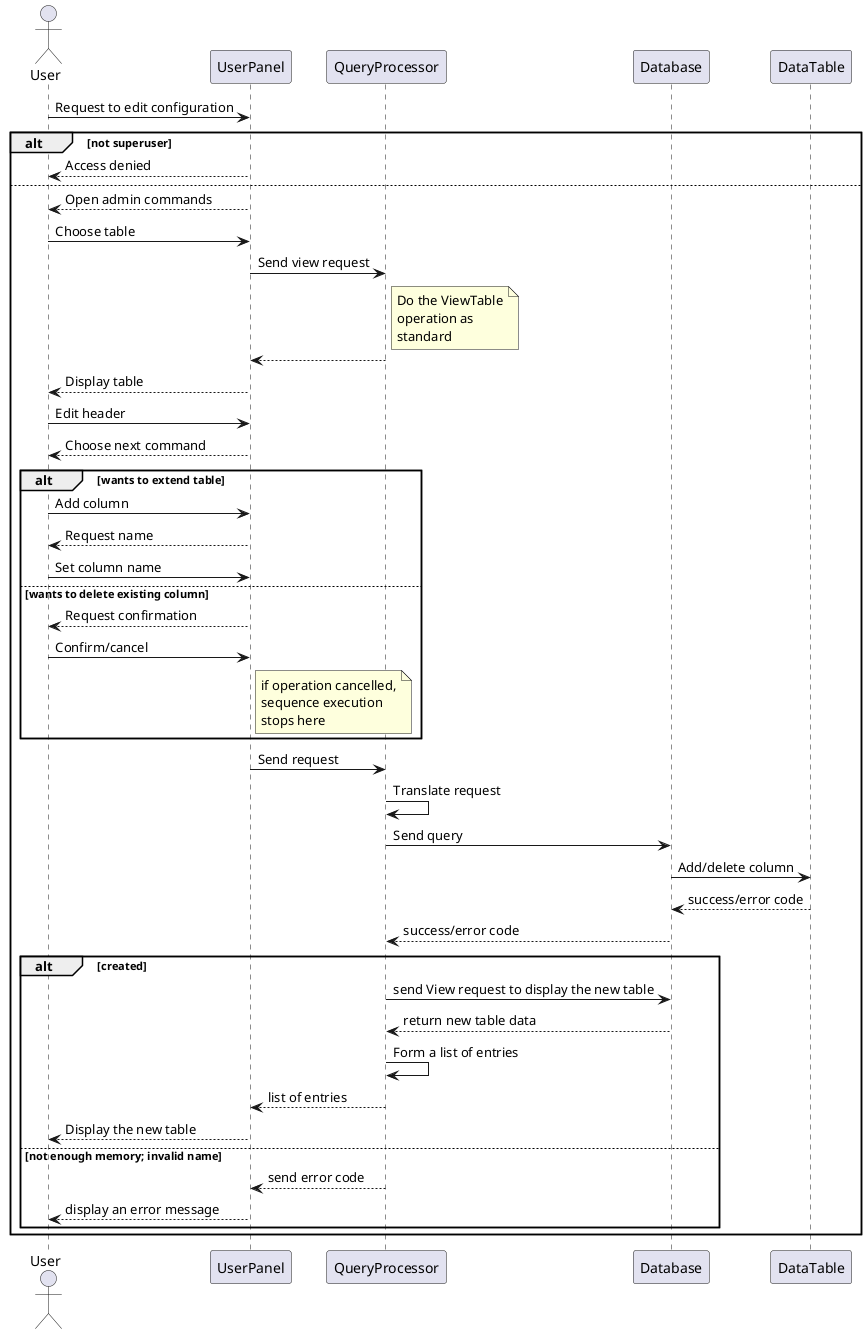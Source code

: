 @startuml
'https://plantuml.com/sequence-diagram

actor User
participant UserPanel
participant QueryProcessor
participant Database

User -> UserPanel: Request to edit configuration
alt not superuser
return Access denied
else
UserPanel --> User: Open admin commands
User -> UserPanel: Choose table
UserPanel -> QueryProcessor: Send view request
note right of QueryProcessor
Do the ViewTable
operation as
standard
endnote
return
UserPanel --> User: Display table
User -> UserPanel: Edit header
UserPanel --> User: Choose next command
alt wants to extend table
User -> UserPanel: Add column
UserPanel --> User: Request name
User -> UserPanel: Set column name
else wants to delete existing column
UserPanel --> User: Request confirmation
User -> UserPanel: Confirm/cancel
note right of UserPanel
if operation cancelled,
sequence execution
stops here
endnote
end

UserPanel -> QueryProcessor: Send request
QueryProcessor -> QueryProcessor: Translate request
QueryProcessor -> Database: Send query
Database -> DataTable: Add/delete column
return success/error code
Database --> QueryProcessor: success/error code
alt created
QueryProcessor -> Database: send View request to display the new table
Database --> QueryProcessor: return new table data
QueryProcessor -> QueryProcessor: Form a list of entries
QueryProcessor --> UserPanel: list of entries
UserPanel --> User: Display the new table
else not enough memory; invalid name
QueryProcessor --> UserPanel: send error code
UserPanel --> User: display an error message
end
end
@enduml